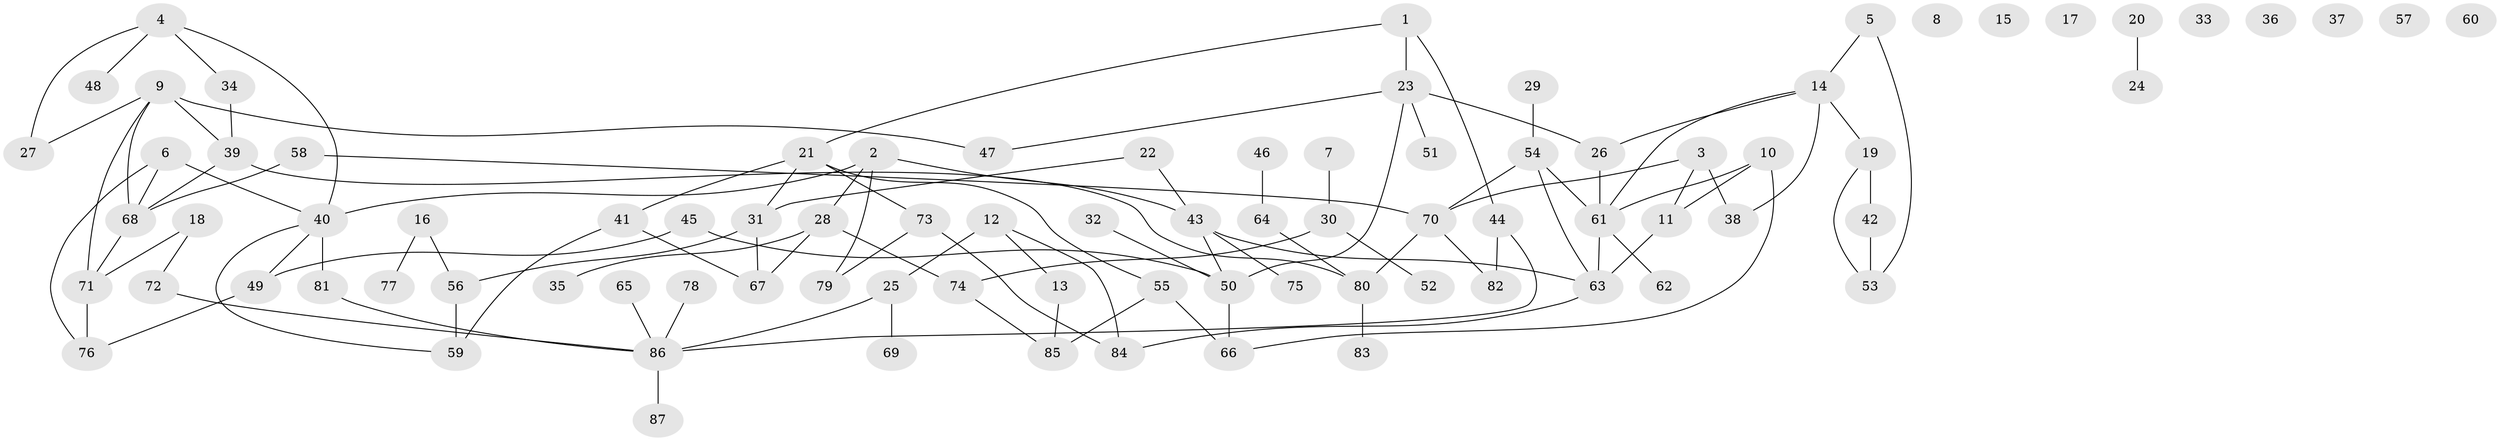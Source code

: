 // coarse degree distribution, {2: 0.17307692307692307, 4: 0.19230769230769232, 3: 0.28846153846153844, 5: 0.057692307692307696, 6: 0.09615384615384616, 1: 0.19230769230769232}
// Generated by graph-tools (version 1.1) at 2025/35/03/04/25 23:35:43]
// undirected, 87 vertices, 110 edges
graph export_dot {
  node [color=gray90,style=filled];
  1;
  2;
  3;
  4;
  5;
  6;
  7;
  8;
  9;
  10;
  11;
  12;
  13;
  14;
  15;
  16;
  17;
  18;
  19;
  20;
  21;
  22;
  23;
  24;
  25;
  26;
  27;
  28;
  29;
  30;
  31;
  32;
  33;
  34;
  35;
  36;
  37;
  38;
  39;
  40;
  41;
  42;
  43;
  44;
  45;
  46;
  47;
  48;
  49;
  50;
  51;
  52;
  53;
  54;
  55;
  56;
  57;
  58;
  59;
  60;
  61;
  62;
  63;
  64;
  65;
  66;
  67;
  68;
  69;
  70;
  71;
  72;
  73;
  74;
  75;
  76;
  77;
  78;
  79;
  80;
  81;
  82;
  83;
  84;
  85;
  86;
  87;
  1 -- 21;
  1 -- 23;
  1 -- 44;
  2 -- 28;
  2 -- 40;
  2 -- 43;
  2 -- 79;
  3 -- 11;
  3 -- 38;
  3 -- 70;
  4 -- 27;
  4 -- 34;
  4 -- 40;
  4 -- 48;
  5 -- 14;
  5 -- 53;
  6 -- 40;
  6 -- 68;
  6 -- 76;
  7 -- 30;
  9 -- 27;
  9 -- 39;
  9 -- 47;
  9 -- 68;
  9 -- 71;
  10 -- 11;
  10 -- 61;
  10 -- 66;
  11 -- 63;
  12 -- 13;
  12 -- 25;
  12 -- 84;
  13 -- 85;
  14 -- 19;
  14 -- 26;
  14 -- 38;
  14 -- 61;
  16 -- 56;
  16 -- 77;
  18 -- 71;
  18 -- 72;
  19 -- 42;
  19 -- 53;
  20 -- 24;
  21 -- 31;
  21 -- 41;
  21 -- 55;
  21 -- 73;
  22 -- 31;
  22 -- 43;
  23 -- 26;
  23 -- 47;
  23 -- 50;
  23 -- 51;
  25 -- 69;
  25 -- 86;
  26 -- 61;
  28 -- 35;
  28 -- 67;
  28 -- 74;
  29 -- 54;
  30 -- 52;
  30 -- 74;
  31 -- 56;
  31 -- 67;
  32 -- 50;
  34 -- 39;
  39 -- 68;
  39 -- 80;
  40 -- 49;
  40 -- 59;
  40 -- 81;
  41 -- 59;
  41 -- 67;
  42 -- 53;
  43 -- 50;
  43 -- 63;
  43 -- 75;
  44 -- 82;
  44 -- 86;
  45 -- 49;
  45 -- 50;
  46 -- 64;
  49 -- 76;
  50 -- 66;
  54 -- 61;
  54 -- 63;
  54 -- 70;
  55 -- 66;
  55 -- 85;
  56 -- 59;
  58 -- 68;
  58 -- 70;
  61 -- 62;
  61 -- 63;
  63 -- 84;
  64 -- 80;
  65 -- 86;
  68 -- 71;
  70 -- 80;
  70 -- 82;
  71 -- 76;
  72 -- 86;
  73 -- 79;
  73 -- 84;
  74 -- 85;
  78 -- 86;
  80 -- 83;
  81 -- 86;
  86 -- 87;
}

